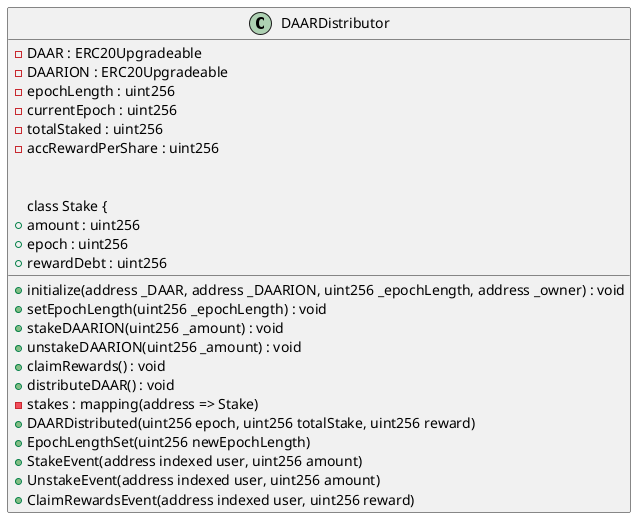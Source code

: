 @startuml
class DAARDistributor {
  +initialize(address _DAAR, address _DAARION, uint256 _epochLength, address _owner) : void
  +setEpochLength(uint256 _epochLength) : void
  +stakeDAARION(uint256 _amount) : void
  +unstakeDAARION(uint256 _amount) : void
  +claimRewards() : void
  +distributeDAAR() : void

  -DAAR : ERC20Upgradeable
  -DAARION : ERC20Upgradeable
  -epochLength : uint256
  -currentEpoch : uint256
  -stakes : mapping(address => Stake)
  -totalStaked : uint256
  -accRewardPerShare : uint256

  +DAARDistributed(uint256 epoch, uint256 totalStake, uint256 reward)
  +EpochLengthSet(uint256 newEpochLength)
  +StakeEvent(address indexed user, uint256 amount)
  +UnstakeEvent(address indexed user, uint256 amount)
  +ClaimRewardsEvent(address indexed user, uint256 reward)

  class Stake {
    +amount : uint256
    +epoch : uint256
    +rewardDebt : uint256
  }
}
@enduml

